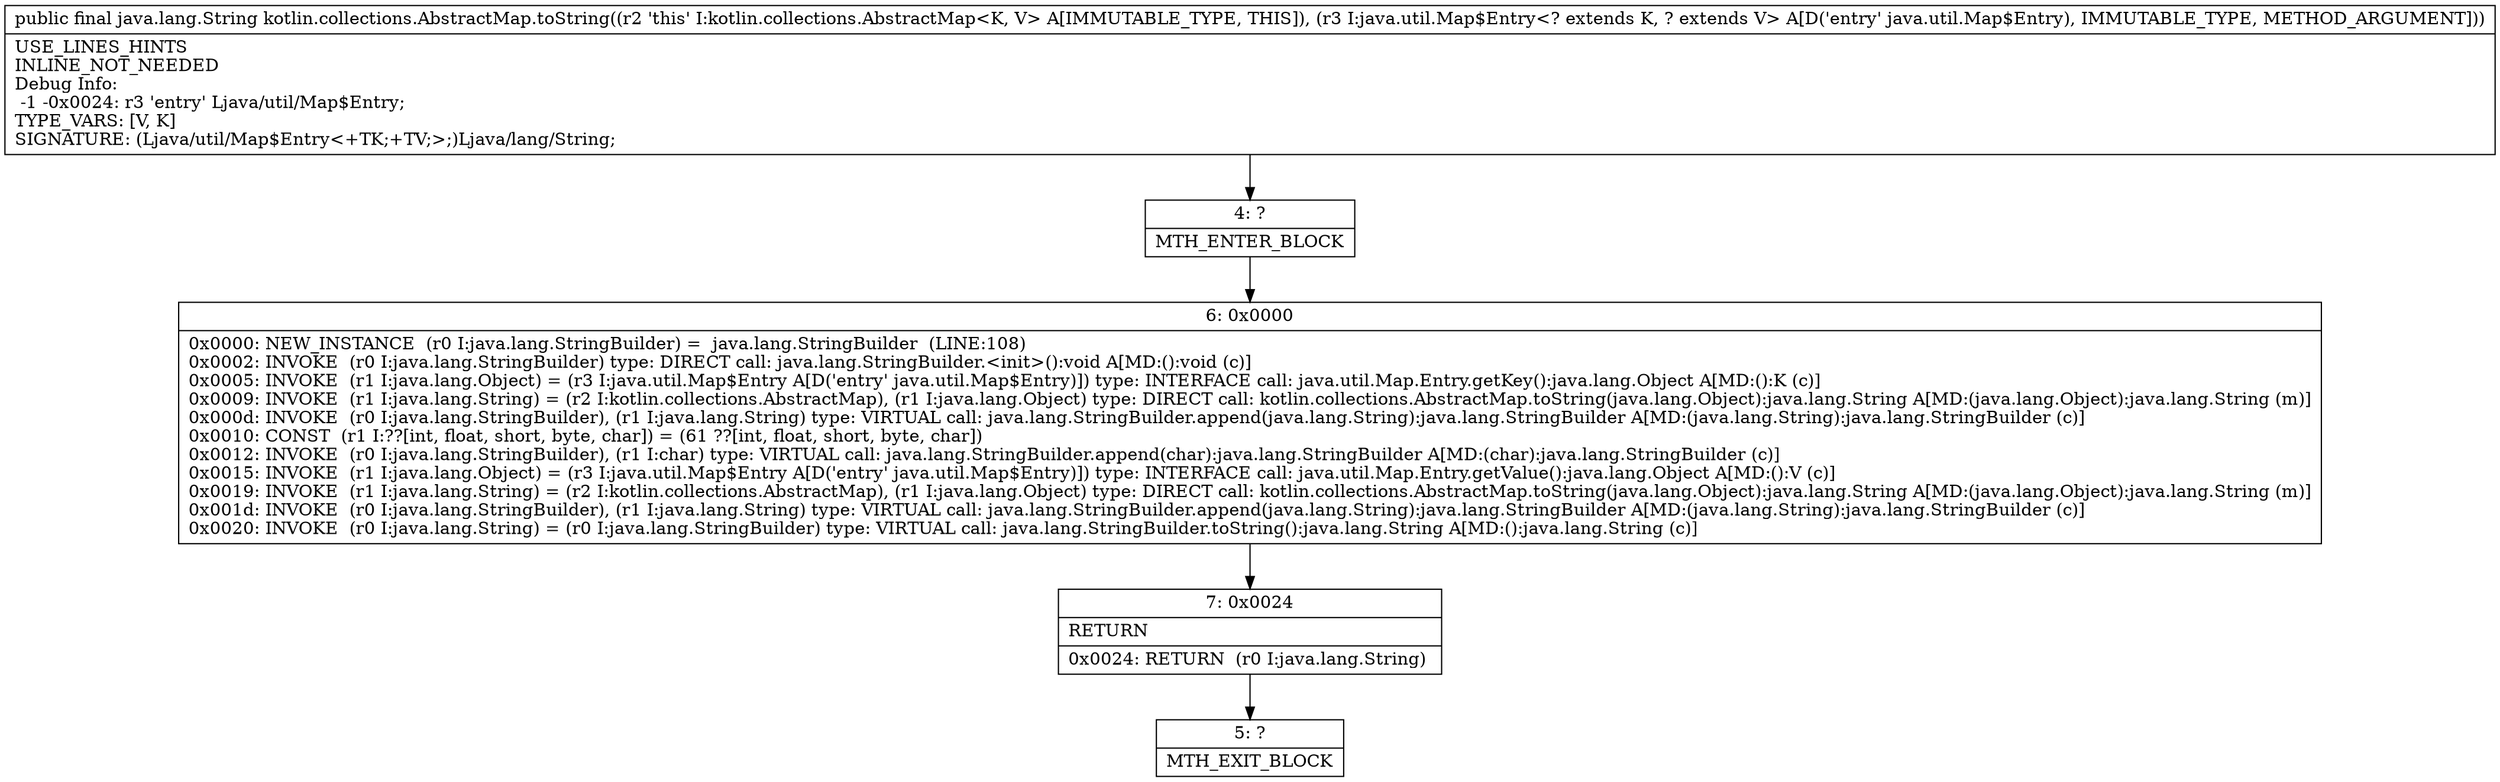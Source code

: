 digraph "CFG forkotlin.collections.AbstractMap.toString(Ljava\/util\/Map$Entry;)Ljava\/lang\/String;" {
Node_4 [shape=record,label="{4\:\ ?|MTH_ENTER_BLOCK\l}"];
Node_6 [shape=record,label="{6\:\ 0x0000|0x0000: NEW_INSTANCE  (r0 I:java.lang.StringBuilder) =  java.lang.StringBuilder  (LINE:108)\l0x0002: INVOKE  (r0 I:java.lang.StringBuilder) type: DIRECT call: java.lang.StringBuilder.\<init\>():void A[MD:():void (c)]\l0x0005: INVOKE  (r1 I:java.lang.Object) = (r3 I:java.util.Map$Entry A[D('entry' java.util.Map$Entry)]) type: INTERFACE call: java.util.Map.Entry.getKey():java.lang.Object A[MD:():K (c)]\l0x0009: INVOKE  (r1 I:java.lang.String) = (r2 I:kotlin.collections.AbstractMap), (r1 I:java.lang.Object) type: DIRECT call: kotlin.collections.AbstractMap.toString(java.lang.Object):java.lang.String A[MD:(java.lang.Object):java.lang.String (m)]\l0x000d: INVOKE  (r0 I:java.lang.StringBuilder), (r1 I:java.lang.String) type: VIRTUAL call: java.lang.StringBuilder.append(java.lang.String):java.lang.StringBuilder A[MD:(java.lang.String):java.lang.StringBuilder (c)]\l0x0010: CONST  (r1 I:??[int, float, short, byte, char]) = (61 ??[int, float, short, byte, char]) \l0x0012: INVOKE  (r0 I:java.lang.StringBuilder), (r1 I:char) type: VIRTUAL call: java.lang.StringBuilder.append(char):java.lang.StringBuilder A[MD:(char):java.lang.StringBuilder (c)]\l0x0015: INVOKE  (r1 I:java.lang.Object) = (r3 I:java.util.Map$Entry A[D('entry' java.util.Map$Entry)]) type: INTERFACE call: java.util.Map.Entry.getValue():java.lang.Object A[MD:():V (c)]\l0x0019: INVOKE  (r1 I:java.lang.String) = (r2 I:kotlin.collections.AbstractMap), (r1 I:java.lang.Object) type: DIRECT call: kotlin.collections.AbstractMap.toString(java.lang.Object):java.lang.String A[MD:(java.lang.Object):java.lang.String (m)]\l0x001d: INVOKE  (r0 I:java.lang.StringBuilder), (r1 I:java.lang.String) type: VIRTUAL call: java.lang.StringBuilder.append(java.lang.String):java.lang.StringBuilder A[MD:(java.lang.String):java.lang.StringBuilder (c)]\l0x0020: INVOKE  (r0 I:java.lang.String) = (r0 I:java.lang.StringBuilder) type: VIRTUAL call: java.lang.StringBuilder.toString():java.lang.String A[MD:():java.lang.String (c)]\l}"];
Node_7 [shape=record,label="{7\:\ 0x0024|RETURN\l|0x0024: RETURN  (r0 I:java.lang.String) \l}"];
Node_5 [shape=record,label="{5\:\ ?|MTH_EXIT_BLOCK\l}"];
MethodNode[shape=record,label="{public final java.lang.String kotlin.collections.AbstractMap.toString((r2 'this' I:kotlin.collections.AbstractMap\<K, V\> A[IMMUTABLE_TYPE, THIS]), (r3 I:java.util.Map$Entry\<? extends K, ? extends V\> A[D('entry' java.util.Map$Entry), IMMUTABLE_TYPE, METHOD_ARGUMENT]))  | USE_LINES_HINTS\lINLINE_NOT_NEEDED\lDebug Info:\l  \-1 \-0x0024: r3 'entry' Ljava\/util\/Map$Entry;\lTYPE_VARS: [V, K]\lSIGNATURE: (Ljava\/util\/Map$Entry\<+TK;+TV;\>;)Ljava\/lang\/String;\l}"];
MethodNode -> Node_4;Node_4 -> Node_6;
Node_6 -> Node_7;
Node_7 -> Node_5;
}

